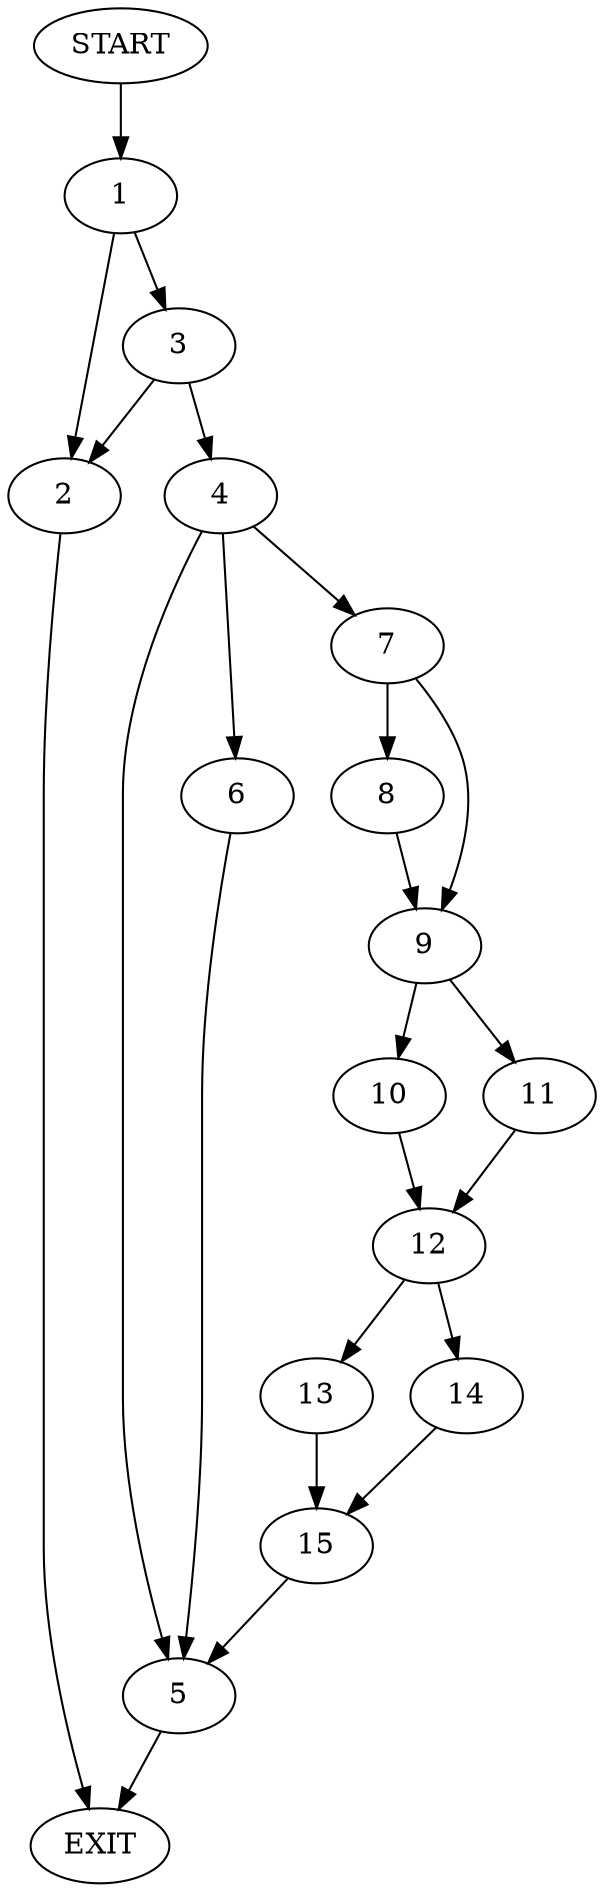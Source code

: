 digraph {
0 [label="START"]
16 [label="EXIT"]
0 -> 1
1 -> 2
1 -> 3
2 -> 16
3 -> 4
3 -> 2
4 -> 5
4 -> 6
4 -> 7
7 -> 8
7 -> 9
6 -> 5
5 -> 16
9 -> 10
9 -> 11
8 -> 9
10 -> 12
11 -> 12
12 -> 13
12 -> 14
14 -> 15
13 -> 15
15 -> 5
}
